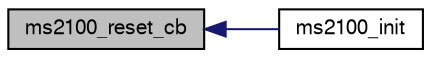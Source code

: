 digraph "ms2100_reset_cb"
{
  edge [fontname="FreeSans",fontsize="10",labelfontname="FreeSans",labelfontsize="10"];
  node [fontname="FreeSans",fontsize="10",shape=record];
  rankdir="LR";
  Node1 [label="ms2100_reset_cb",height=0.2,width=0.4,color="black", fillcolor="grey75", style="filled", fontcolor="black"];
  Node1 -> Node2 [dir="back",color="midnightblue",fontsize="10",style="solid",fontname="FreeSans"];
  Node2 [label="ms2100_init",height=0.2,width=0.4,color="black", fillcolor="white", style="filled",URL="$ms2100_8h.html#abd4a73602ed7661eccacb070eb07896a"];
}

